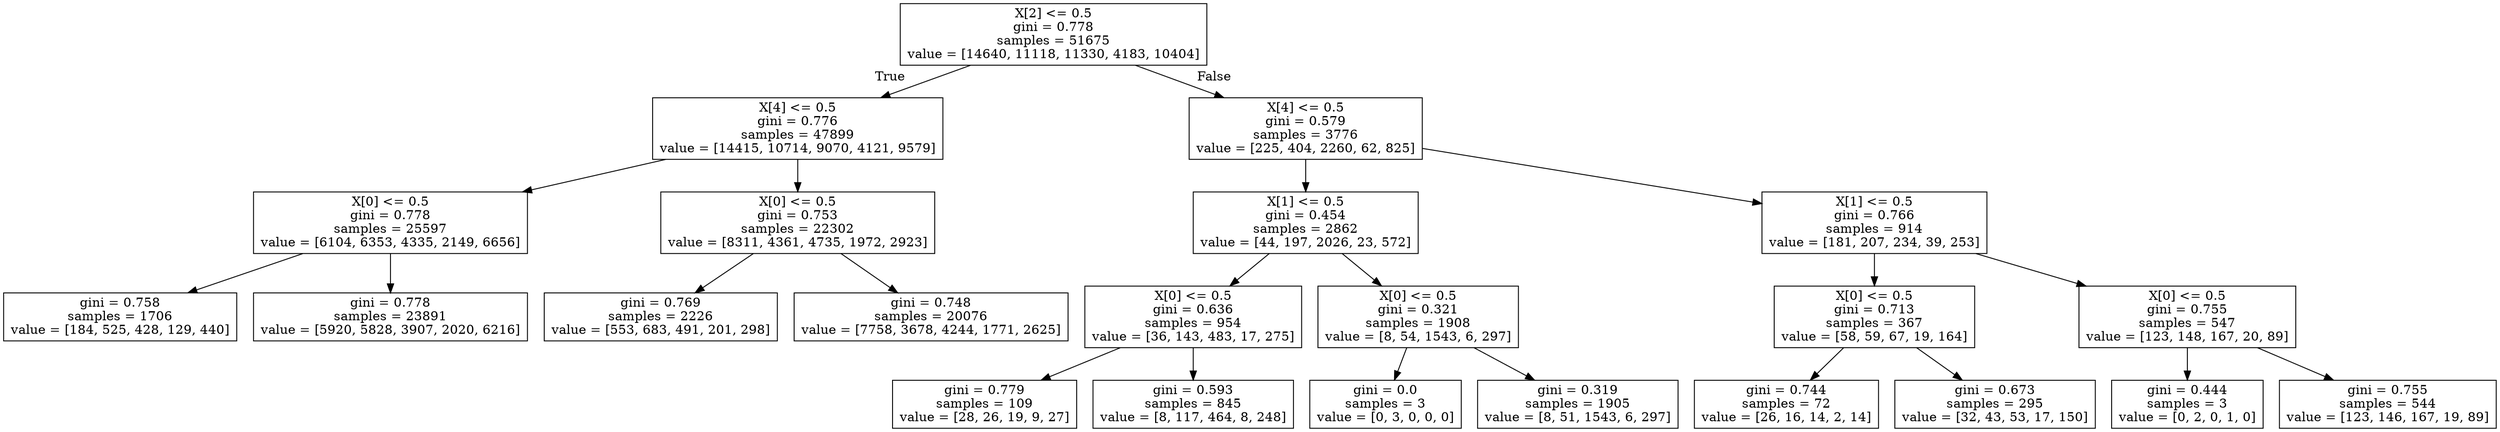 digraph Tree {
node [shape=box] ;
0 [label="X[2] <= 0.5\ngini = 0.778\nsamples = 51675\nvalue = [14640, 11118, 11330, 4183, 10404]"] ;
1 [label="X[4] <= 0.5\ngini = 0.776\nsamples = 47899\nvalue = [14415, 10714, 9070, 4121, 9579]"] ;
0 -> 1 [labeldistance=2.5, labelangle=45, headlabel="True"] ;
2 [label="X[0] <= 0.5\ngini = 0.778\nsamples = 25597\nvalue = [6104, 6353, 4335, 2149, 6656]"] ;
1 -> 2 ;
3 [label="gini = 0.758\nsamples = 1706\nvalue = [184, 525, 428, 129, 440]"] ;
2 -> 3 ;
4 [label="gini = 0.778\nsamples = 23891\nvalue = [5920, 5828, 3907, 2020, 6216]"] ;
2 -> 4 ;
5 [label="X[0] <= 0.5\ngini = 0.753\nsamples = 22302\nvalue = [8311, 4361, 4735, 1972, 2923]"] ;
1 -> 5 ;
6 [label="gini = 0.769\nsamples = 2226\nvalue = [553, 683, 491, 201, 298]"] ;
5 -> 6 ;
7 [label="gini = 0.748\nsamples = 20076\nvalue = [7758, 3678, 4244, 1771, 2625]"] ;
5 -> 7 ;
8 [label="X[4] <= 0.5\ngini = 0.579\nsamples = 3776\nvalue = [225, 404, 2260, 62, 825]"] ;
0 -> 8 [labeldistance=2.5, labelangle=-45, headlabel="False"] ;
9 [label="X[1] <= 0.5\ngini = 0.454\nsamples = 2862\nvalue = [44, 197, 2026, 23, 572]"] ;
8 -> 9 ;
10 [label="X[0] <= 0.5\ngini = 0.636\nsamples = 954\nvalue = [36, 143, 483, 17, 275]"] ;
9 -> 10 ;
11 [label="gini = 0.779\nsamples = 109\nvalue = [28, 26, 19, 9, 27]"] ;
10 -> 11 ;
12 [label="gini = 0.593\nsamples = 845\nvalue = [8, 117, 464, 8, 248]"] ;
10 -> 12 ;
13 [label="X[0] <= 0.5\ngini = 0.321\nsamples = 1908\nvalue = [8, 54, 1543, 6, 297]"] ;
9 -> 13 ;
14 [label="gini = 0.0\nsamples = 3\nvalue = [0, 3, 0, 0, 0]"] ;
13 -> 14 ;
15 [label="gini = 0.319\nsamples = 1905\nvalue = [8, 51, 1543, 6, 297]"] ;
13 -> 15 ;
16 [label="X[1] <= 0.5\ngini = 0.766\nsamples = 914\nvalue = [181, 207, 234, 39, 253]"] ;
8 -> 16 ;
17 [label="X[0] <= 0.5\ngini = 0.713\nsamples = 367\nvalue = [58, 59, 67, 19, 164]"] ;
16 -> 17 ;
18 [label="gini = 0.744\nsamples = 72\nvalue = [26, 16, 14, 2, 14]"] ;
17 -> 18 ;
19 [label="gini = 0.673\nsamples = 295\nvalue = [32, 43, 53, 17, 150]"] ;
17 -> 19 ;
20 [label="X[0] <= 0.5\ngini = 0.755\nsamples = 547\nvalue = [123, 148, 167, 20, 89]"] ;
16 -> 20 ;
21 [label="gini = 0.444\nsamples = 3\nvalue = [0, 2, 0, 1, 0]"] ;
20 -> 21 ;
22 [label="gini = 0.755\nsamples = 544\nvalue = [123, 146, 167, 19, 89]"] ;
20 -> 22 ;
}